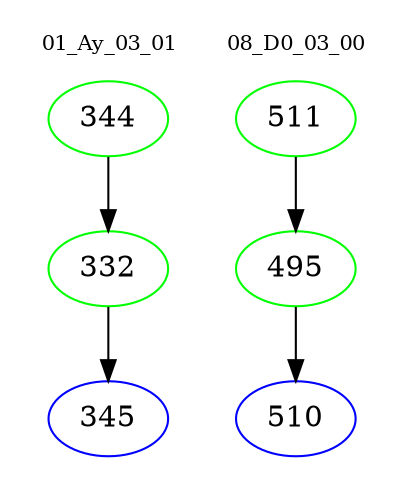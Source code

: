 digraph{
subgraph cluster_0 {
color = white
label = "01_Ay_03_01";
fontsize=10;
T0_344 [label="344", color="green"]
T0_344 -> T0_332 [color="black"]
T0_332 [label="332", color="green"]
T0_332 -> T0_345 [color="black"]
T0_345 [label="345", color="blue"]
}
subgraph cluster_1 {
color = white
label = "08_D0_03_00";
fontsize=10;
T1_511 [label="511", color="green"]
T1_511 -> T1_495 [color="black"]
T1_495 [label="495", color="green"]
T1_495 -> T1_510 [color="black"]
T1_510 [label="510", color="blue"]
}
}
